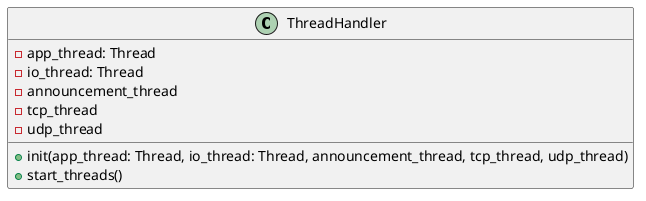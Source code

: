 @startuml
class ThreadHandler {
- app_thread: Thread
- io_thread: Thread
- announcement_thread
- tcp_thread
- udp_thread
+ init(app_thread: Thread, io_thread: Thread, announcement_thread, tcp_thread, udp_thread)
+ start_threads()
}
@enduml